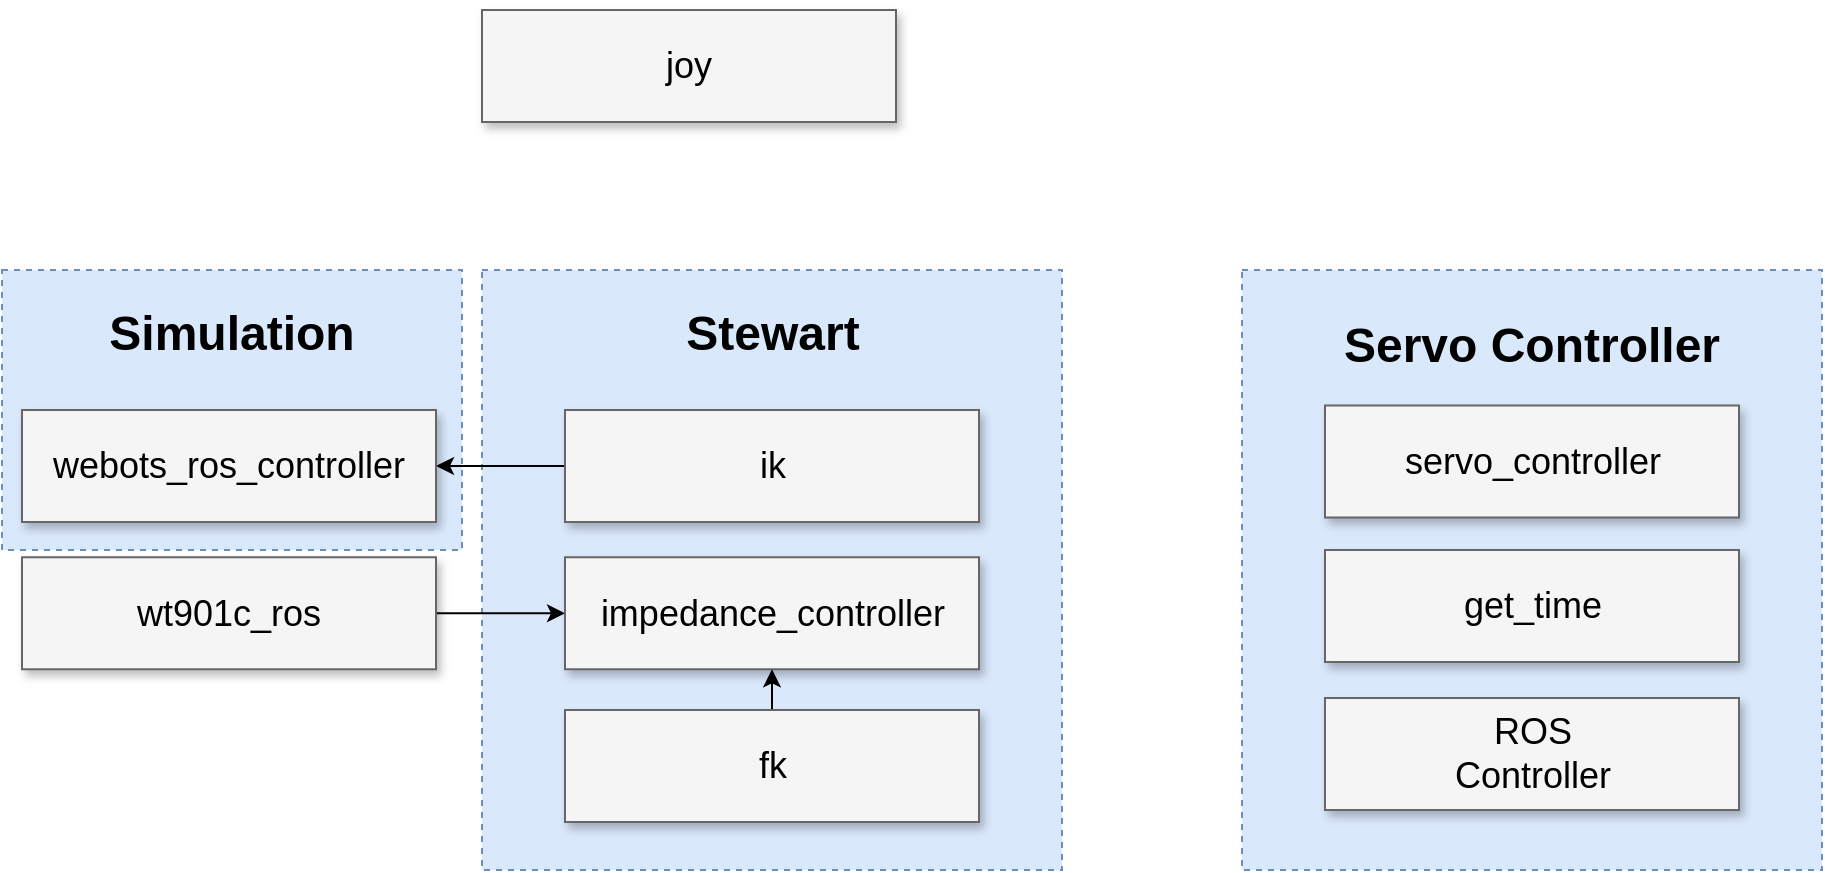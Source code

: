 <mxfile version="20.6.0" type="github">
  <diagram id="FG2hpKhz_viDtQdaoxQ8" name="페이지-1">
    <mxGraphModel dx="1422" dy="754" grid="1" gridSize="10" guides="1" tooltips="1" connect="1" arrows="1" fold="1" page="1" pageScale="1" pageWidth="827" pageHeight="1169" math="0" shadow="0">
      <root>
        <mxCell id="0" />
        <mxCell id="1" parent="0" />
        <mxCell id="b0fOjceG6WmwraX2Qp6_-1" value="" style="rounded=0;whiteSpace=wrap;html=1;fillColor=#dae8fc;strokeColor=#6c8ebf;dashed=1;" vertex="1" parent="1">
          <mxGeometry x="210" y="410" width="230" height="140" as="geometry" />
        </mxCell>
        <mxCell id="b0fOjceG6WmwraX2Qp6_-2" value="" style="rounded=0;whiteSpace=wrap;html=1;fillColor=#dae8fc;strokeColor=#6c8ebf;dashed=1;" vertex="1" parent="1">
          <mxGeometry x="450" y="410" width="290" height="300" as="geometry" />
        </mxCell>
        <mxCell id="b0fOjceG6WmwraX2Qp6_-21" style="edgeStyle=orthogonalEdgeStyle;rounded=0;orthogonalLoop=1;jettySize=auto;html=1;exitX=1;exitY=0.5;exitDx=0;exitDy=0;startArrow=none;startFill=0;endArrow=classic;endFill=1;" edge="1" parent="1" source="b0fOjceG6WmwraX2Qp6_-22" target="b0fOjceG6WmwraX2Qp6_-28">
          <mxGeometry relative="1" as="geometry" />
        </mxCell>
        <mxCell id="b0fOjceG6WmwraX2Qp6_-22" value="wt901c_ros" style="whiteSpace=wrap;html=1;shadow=1;fontSize=18;fillColor=#f5f5f5;strokeColor=#666666;" vertex="1" parent="1">
          <mxGeometry x="220" y="553.63" width="207" height="56" as="geometry" />
        </mxCell>
        <mxCell id="b0fOjceG6WmwraX2Qp6_-23" value="&lt;h1&gt;Stewart&lt;/h1&gt;" style="text;html=1;strokeColor=none;fillColor=none;align=center;verticalAlign=middle;whiteSpace=wrap;rounded=0;dashed=1;" vertex="1" parent="1">
          <mxGeometry x="542.5" y="423.75" width="105" height="35.625" as="geometry" />
        </mxCell>
        <mxCell id="b0fOjceG6WmwraX2Qp6_-25" style="edgeStyle=orthogonalEdgeStyle;rounded=0;orthogonalLoop=1;jettySize=auto;html=1;exitX=0;exitY=0.5;exitDx=0;exitDy=0;startArrow=none;startFill=0;endArrow=classic;endFill=1;" edge="1" parent="1" source="b0fOjceG6WmwraX2Qp6_-26" target="b0fOjceG6WmwraX2Qp6_-34">
          <mxGeometry relative="1" as="geometry" />
        </mxCell>
        <mxCell id="b0fOjceG6WmwraX2Qp6_-26" value="ik" style="whiteSpace=wrap;html=1;shadow=1;fontSize=18;fillColor=#f5f5f5;strokeColor=#666666;" vertex="1" parent="1">
          <mxGeometry x="491.5" y="480" width="207" height="56" as="geometry" />
        </mxCell>
        <mxCell id="b0fOjceG6WmwraX2Qp6_-28" value="impedance_controller" style="whiteSpace=wrap;html=1;shadow=1;fontSize=18;fillColor=#f5f5f5;strokeColor=#666666;" vertex="1" parent="1">
          <mxGeometry x="491.5" y="553.63" width="207" height="56" as="geometry" />
        </mxCell>
        <mxCell id="b0fOjceG6WmwraX2Qp6_-29" style="edgeStyle=orthogonalEdgeStyle;rounded=0;orthogonalLoop=1;jettySize=auto;html=1;exitX=0.5;exitY=0;exitDx=0;exitDy=0;entryX=0.5;entryY=1;entryDx=0;entryDy=0;startArrow=none;startFill=0;endArrow=classic;endFill=1;" edge="1" parent="1" source="b0fOjceG6WmwraX2Qp6_-31" target="b0fOjceG6WmwraX2Qp6_-28">
          <mxGeometry relative="1" as="geometry" />
        </mxCell>
        <mxCell id="b0fOjceG6WmwraX2Qp6_-31" value="fk" style="whiteSpace=wrap;html=1;shadow=1;fontSize=18;fillColor=#f5f5f5;strokeColor=#666666;" vertex="1" parent="1">
          <mxGeometry x="491.5" y="630" width="207" height="56" as="geometry" />
        </mxCell>
        <mxCell id="b0fOjceG6WmwraX2Qp6_-32" value="joy" style="whiteSpace=wrap;html=1;shadow=1;fontSize=18;fillColor=#f5f5f5;strokeColor=#666666;" vertex="1" parent="1">
          <mxGeometry x="450" y="280" width="207" height="56" as="geometry" />
        </mxCell>
        <mxCell id="b0fOjceG6WmwraX2Qp6_-34" value="webots_ros_controller" style="whiteSpace=wrap;html=1;shadow=1;fontSize=18;fillColor=#f5f5f5;strokeColor=#666666;" vertex="1" parent="1">
          <mxGeometry x="220" y="480" width="207" height="56" as="geometry" />
        </mxCell>
        <mxCell id="b0fOjceG6WmwraX2Qp6_-35" value="&lt;h1&gt;Simulation&lt;/h1&gt;" style="text;html=1;strokeColor=none;fillColor=none;align=center;verticalAlign=middle;whiteSpace=wrap;rounded=0;dashed=1;" vertex="1" parent="1">
          <mxGeometry x="257" y="423.75" width="136" height="35.63" as="geometry" />
        </mxCell>
        <mxCell id="b0fOjceG6WmwraX2Qp6_-42" value="" style="group" vertex="1" connectable="0" parent="1">
          <mxGeometry x="830" y="410" width="290" height="300" as="geometry" />
        </mxCell>
        <mxCell id="b0fOjceG6WmwraX2Qp6_-37" value="" style="rounded=0;whiteSpace=wrap;html=1;fillColor=#dae8fc;strokeColor=#6c8ebf;dashed=1;" vertex="1" parent="b0fOjceG6WmwraX2Qp6_-42">
          <mxGeometry width="290" height="300" as="geometry" />
        </mxCell>
        <mxCell id="b0fOjceG6WmwraX2Qp6_-38" value="&lt;h1&gt;Servo Controller&lt;/h1&gt;" style="text;html=1;strokeColor=none;fillColor=none;align=center;verticalAlign=middle;whiteSpace=wrap;rounded=0;dashed=1;" vertex="1" parent="b0fOjceG6WmwraX2Qp6_-42">
          <mxGeometry x="20" y="20" width="250" height="35.63" as="geometry" />
        </mxCell>
        <mxCell id="b0fOjceG6WmwraX2Qp6_-39" value="servo_controller" style="whiteSpace=wrap;html=1;shadow=1;fontSize=18;fillColor=#f5f5f5;strokeColor=#666666;" vertex="1" parent="b0fOjceG6WmwraX2Qp6_-42">
          <mxGeometry x="41.5" y="67.75" width="207" height="56" as="geometry" />
        </mxCell>
        <mxCell id="b0fOjceG6WmwraX2Qp6_-40" value="get_time" style="whiteSpace=wrap;html=1;shadow=1;fontSize=18;fillColor=#f5f5f5;strokeColor=#666666;" vertex="1" parent="b0fOjceG6WmwraX2Qp6_-42">
          <mxGeometry x="41.5" y="140" width="207" height="56" as="geometry" />
        </mxCell>
        <mxCell id="b0fOjceG6WmwraX2Qp6_-41" value="ROS&lt;br&gt;Controller" style="whiteSpace=wrap;html=1;shadow=1;fontSize=18;fillColor=#f5f5f5;strokeColor=#666666;" vertex="1" parent="b0fOjceG6WmwraX2Qp6_-42">
          <mxGeometry x="41.5" y="214" width="207" height="56" as="geometry" />
        </mxCell>
      </root>
    </mxGraphModel>
  </diagram>
</mxfile>

